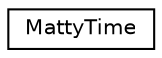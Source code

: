 digraph "Graphical Class Hierarchy"
{
  edge [fontname="Helvetica",fontsize="10",labelfontname="Helvetica",labelfontsize="10"];
  node [fontname="Helvetica",fontsize="10",shape=record];
  rankdir="LR";
  Node0 [label="MattyTime",height=0.2,width=0.4,color="black", fillcolor="white", style="filled",URL="$classMattyTime.html"];
}
